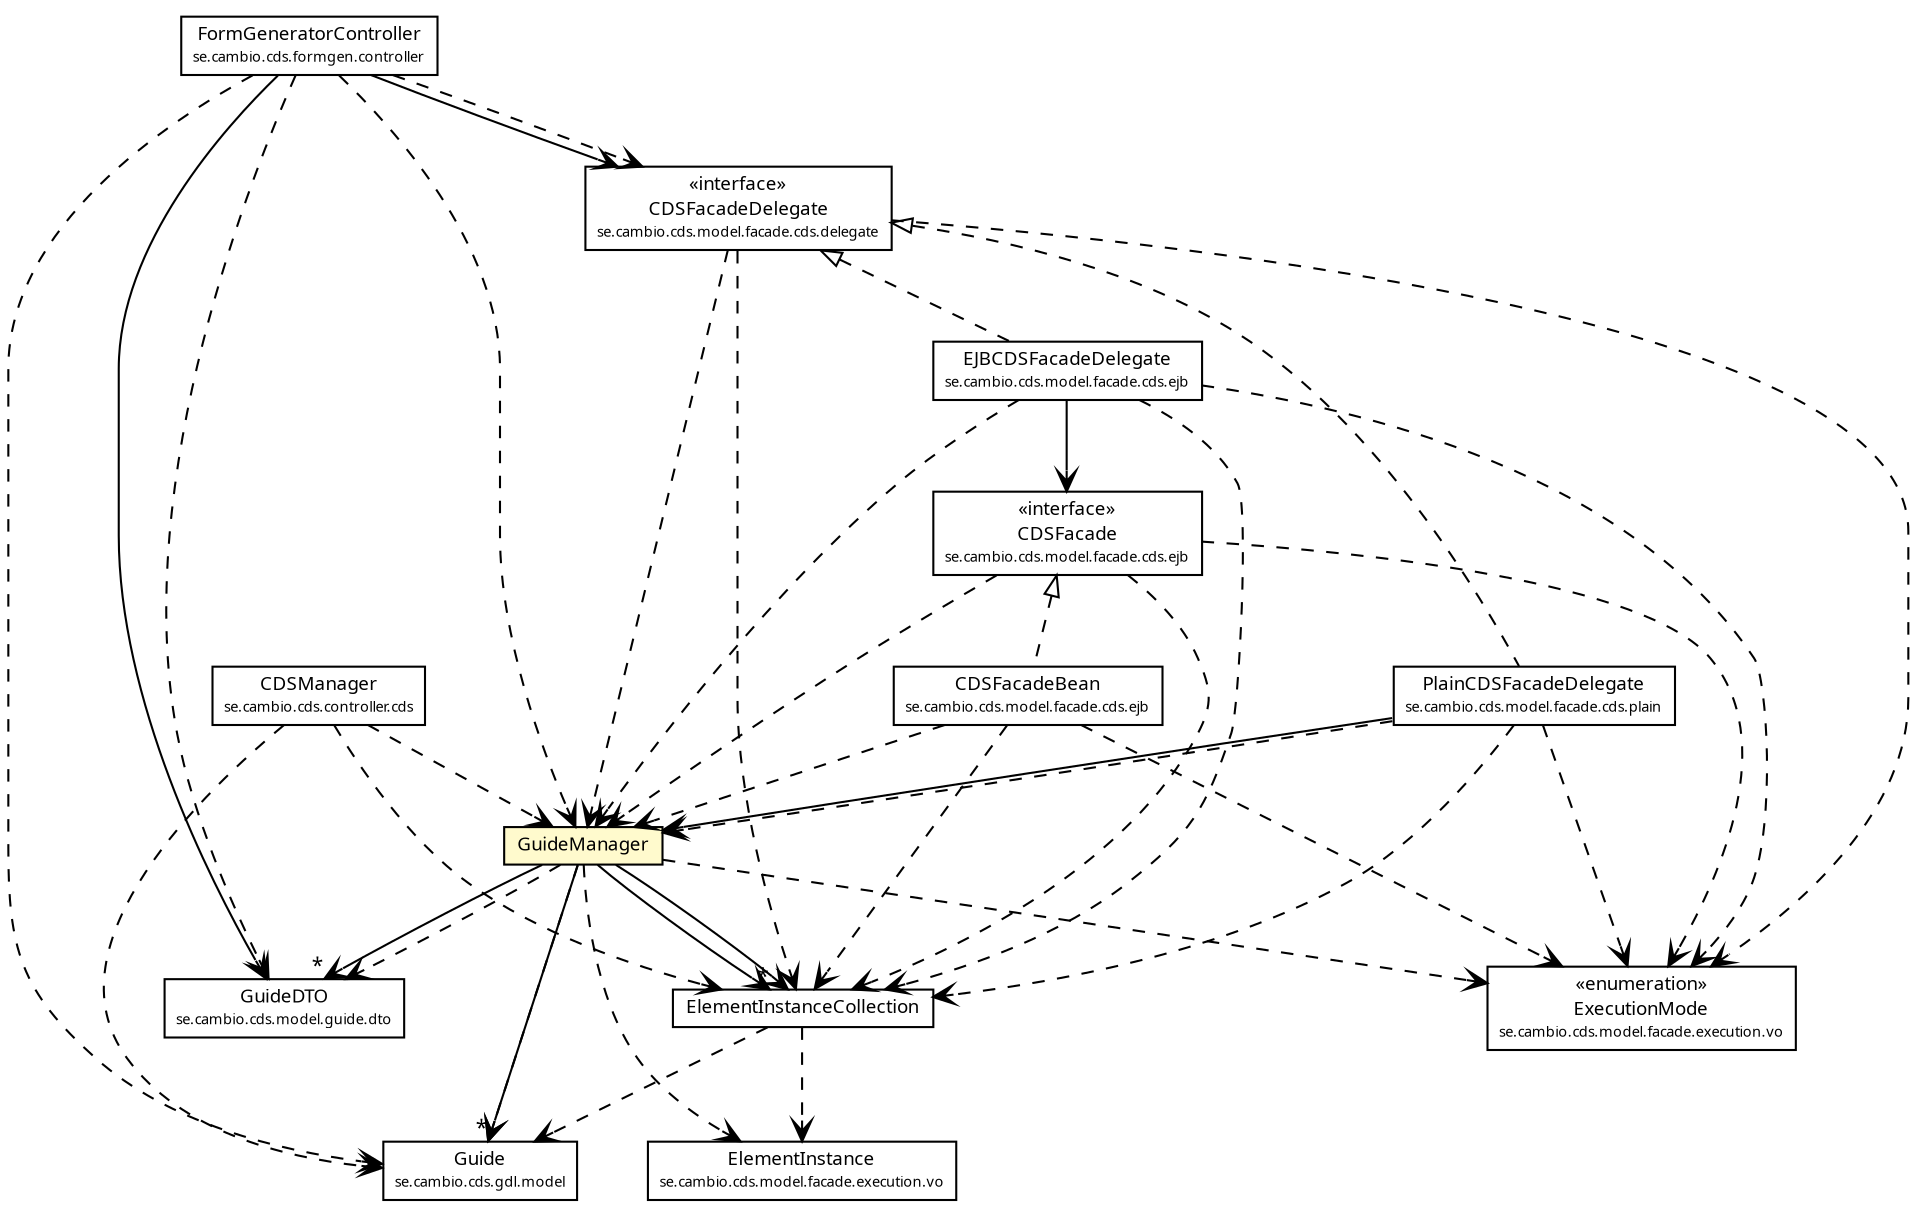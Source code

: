 #!/usr/local/bin/dot
#
# Class diagram 
# Generated by UMLGraph version R5_6 (http://www.umlgraph.org/)
#

digraph G {
	edge [fontname="Trebuchet MS",fontsize=10,labelfontname="Trebuchet MS",labelfontsize=10];
	node [fontname="Trebuchet MS",fontsize=10,shape=plaintext];
	nodesep=0.25;
	ranksep=0.5;
	// se.cambio.cds.model.guide.dto.GuideDTO
	c228167 [label=<<table title="se.cambio.cds.model.guide.dto.GuideDTO" border="0" cellborder="1" cellspacing="0" cellpadding="2" port="p" href="../../model/guide/dto/GuideDTO.html">
		<tr><td><table border="0" cellspacing="0" cellpadding="1">
<tr><td align="center" balign="center"><font face="Trebuchet MS"> GuideDTO </font></td></tr>
<tr><td align="center" balign="center"><font face="Trebuchet MS" point-size="7.0"> se.cambio.cds.model.guide.dto </font></td></tr>
		</table></td></tr>
		</table>>, URL="../../model/guide/dto/GuideDTO.html", fontname="Trebuchet MS", fontcolor="black", fontsize=9.0];
	// se.cambio.cds.gdl.model.Guide
	c228185 [label=<<table title="se.cambio.cds.gdl.model.Guide" border="0" cellborder="1" cellspacing="0" cellpadding="2" port="p" href="../../gdl/model/Guide.html">
		<tr><td><table border="0" cellspacing="0" cellpadding="1">
<tr><td align="center" balign="center"><font face="Trebuchet MS"> Guide </font></td></tr>
<tr><td align="center" balign="center"><font face="Trebuchet MS" point-size="7.0"> se.cambio.cds.gdl.model </font></td></tr>
		</table></td></tr>
		</table>>, URL="../../gdl/model/Guide.html", fontname="Trebuchet MS", fontcolor="black", fontsize=9.0];
	// se.cambio.cds.controller.cds.CDSManager
	c228305 [label=<<table title="se.cambio.cds.controller.cds.CDSManager" border="0" cellborder="1" cellspacing="0" cellpadding="2" port="p" href="../cds/CDSManager.html">
		<tr><td><table border="0" cellspacing="0" cellpadding="1">
<tr><td align="center" balign="center"><font face="Trebuchet MS"> CDSManager </font></td></tr>
<tr><td align="center" balign="center"><font face="Trebuchet MS" point-size="7.0"> se.cambio.cds.controller.cds </font></td></tr>
		</table></td></tr>
		</table>>, URL="../cds/CDSManager.html", fontname="Trebuchet MS", fontcolor="black", fontsize=9.0];
	// se.cambio.cds.controller.guide.GuideManager
	c228313 [label=<<table title="se.cambio.cds.controller.guide.GuideManager" border="0" cellborder="1" cellspacing="0" cellpadding="2" port="p" bgcolor="lemonChiffon" href="./GuideManager.html">
		<tr><td><table border="0" cellspacing="0" cellpadding="1">
<tr><td align="center" balign="center"><font face="Trebuchet MS"> GuideManager </font></td></tr>
		</table></td></tr>
		</table>>, URL="./GuideManager.html", fontname="Trebuchet MS", fontcolor="black", fontsize=9.0];
	// se.cambio.cds.controller.guide.ElementInstanceCollection
	c228318 [label=<<table title="se.cambio.cds.controller.guide.ElementInstanceCollection" border="0" cellborder="1" cellspacing="0" cellpadding="2" port="p" href="./ElementInstanceCollection.html">
		<tr><td><table border="0" cellspacing="0" cellpadding="1">
<tr><td align="center" balign="center"><font face="Trebuchet MS"> ElementInstanceCollection </font></td></tr>
		</table></td></tr>
		</table>>, URL="./ElementInstanceCollection.html", fontname="Trebuchet MS", fontcolor="black", fontsize=9.0];
	// se.cambio.cds.model.facade.cds.delegate.CDSFacadeDelegate
	c228341 [label=<<table title="se.cambio.cds.model.facade.cds.delegate.CDSFacadeDelegate" border="0" cellborder="1" cellspacing="0" cellpadding="2" port="p" href="../../model/facade/cds/delegate/CDSFacadeDelegate.html">
		<tr><td><table border="0" cellspacing="0" cellpadding="1">
<tr><td align="center" balign="center"> &#171;interface&#187; </td></tr>
<tr><td align="center" balign="center"><font face="Trebuchet MS"> CDSFacadeDelegate </font></td></tr>
<tr><td align="center" balign="center"><font face="Trebuchet MS" point-size="7.0"> se.cambio.cds.model.facade.cds.delegate </font></td></tr>
		</table></td></tr>
		</table>>, URL="../../model/facade/cds/delegate/CDSFacadeDelegate.html", fontname="Trebuchet MS", fontcolor="black", fontsize=9.0];
	// se.cambio.cds.model.facade.cds.ejb.EJBCDSFacadeDelegate
	c228342 [label=<<table title="se.cambio.cds.model.facade.cds.ejb.EJBCDSFacadeDelegate" border="0" cellborder="1" cellspacing="0" cellpadding="2" port="p" href="../../model/facade/cds/ejb/EJBCDSFacadeDelegate.html">
		<tr><td><table border="0" cellspacing="0" cellpadding="1">
<tr><td align="center" balign="center"><font face="Trebuchet MS"> EJBCDSFacadeDelegate </font></td></tr>
<tr><td align="center" balign="center"><font face="Trebuchet MS" point-size="7.0"> se.cambio.cds.model.facade.cds.ejb </font></td></tr>
		</table></td></tr>
		</table>>, URL="../../model/facade/cds/ejb/EJBCDSFacadeDelegate.html", fontname="Trebuchet MS", fontcolor="black", fontsize=9.0];
	// se.cambio.cds.model.facade.cds.ejb.CDSFacadeBean
	c228343 [label=<<table title="se.cambio.cds.model.facade.cds.ejb.CDSFacadeBean" border="0" cellborder="1" cellspacing="0" cellpadding="2" port="p" href="../../model/facade/cds/ejb/CDSFacadeBean.html">
		<tr><td><table border="0" cellspacing="0" cellpadding="1">
<tr><td align="center" balign="center"><font face="Trebuchet MS"> CDSFacadeBean </font></td></tr>
<tr><td align="center" balign="center"><font face="Trebuchet MS" point-size="7.0"> se.cambio.cds.model.facade.cds.ejb </font></td></tr>
		</table></td></tr>
		</table>>, URL="../../model/facade/cds/ejb/CDSFacadeBean.html", fontname="Trebuchet MS", fontcolor="black", fontsize=9.0];
	// se.cambio.cds.model.facade.cds.ejb.CDSFacade
	c228344 [label=<<table title="se.cambio.cds.model.facade.cds.ejb.CDSFacade" border="0" cellborder="1" cellspacing="0" cellpadding="2" port="p" href="../../model/facade/cds/ejb/CDSFacade.html">
		<tr><td><table border="0" cellspacing="0" cellpadding="1">
<tr><td align="center" balign="center"> &#171;interface&#187; </td></tr>
<tr><td align="center" balign="center"><font face="Trebuchet MS"> CDSFacade </font></td></tr>
<tr><td align="center" balign="center"><font face="Trebuchet MS" point-size="7.0"> se.cambio.cds.model.facade.cds.ejb </font></td></tr>
		</table></td></tr>
		</table>>, URL="../../model/facade/cds/ejb/CDSFacade.html", fontname="Trebuchet MS", fontcolor="black", fontsize=9.0];
	// se.cambio.cds.model.facade.cds.plain.PlainCDSFacadeDelegate
	c228345 [label=<<table title="se.cambio.cds.model.facade.cds.plain.PlainCDSFacadeDelegate" border="0" cellborder="1" cellspacing="0" cellpadding="2" port="p" href="../../model/facade/cds/plain/PlainCDSFacadeDelegate.html">
		<tr><td><table border="0" cellspacing="0" cellpadding="1">
<tr><td align="center" balign="center"><font face="Trebuchet MS"> PlainCDSFacadeDelegate </font></td></tr>
<tr><td align="center" balign="center"><font face="Trebuchet MS" point-size="7.0"> se.cambio.cds.model.facade.cds.plain </font></td></tr>
		</table></td></tr>
		</table>>, URL="../../model/facade/cds/plain/PlainCDSFacadeDelegate.html", fontname="Trebuchet MS", fontcolor="black", fontsize=9.0];
	// se.cambio.cds.model.facade.execution.vo.ExecutionMode
	c228362 [label=<<table title="se.cambio.cds.model.facade.execution.vo.ExecutionMode" border="0" cellborder="1" cellspacing="0" cellpadding="2" port="p" href="../../model/facade/execution/vo/ExecutionMode.html">
		<tr><td><table border="0" cellspacing="0" cellpadding="1">
<tr><td align="center" balign="center"> &#171;enumeration&#187; </td></tr>
<tr><td align="center" balign="center"><font face="Trebuchet MS"> ExecutionMode </font></td></tr>
<tr><td align="center" balign="center"><font face="Trebuchet MS" point-size="7.0"> se.cambio.cds.model.facade.execution.vo </font></td></tr>
		</table></td></tr>
		</table>>, URL="../../model/facade/execution/vo/ExecutionMode.html", fontname="Trebuchet MS", fontcolor="black", fontsize=9.0];
	// se.cambio.cds.model.facade.execution.vo.ElementInstance
	c228363 [label=<<table title="se.cambio.cds.model.facade.execution.vo.ElementInstance" border="0" cellborder="1" cellspacing="0" cellpadding="2" port="p" href="../../model/facade/execution/vo/ElementInstance.html">
		<tr><td><table border="0" cellspacing="0" cellpadding="1">
<tr><td align="center" balign="center"><font face="Trebuchet MS"> ElementInstance </font></td></tr>
<tr><td align="center" balign="center"><font face="Trebuchet MS" point-size="7.0"> se.cambio.cds.model.facade.execution.vo </font></td></tr>
		</table></td></tr>
		</table>>, URL="../../model/facade/execution/vo/ElementInstance.html", fontname="Trebuchet MS", fontcolor="black", fontsize=9.0];
	// se.cambio.cds.formgen.controller.FormGeneratorController
	c228523 [label=<<table title="se.cambio.cds.formgen.controller.FormGeneratorController" border="0" cellborder="1" cellspacing="0" cellpadding="2" port="p" href="../../formgen/controller/FormGeneratorController.html">
		<tr><td><table border="0" cellspacing="0" cellpadding="1">
<tr><td align="center" balign="center"><font face="Trebuchet MS"> FormGeneratorController </font></td></tr>
<tr><td align="center" balign="center"><font face="Trebuchet MS" point-size="7.0"> se.cambio.cds.formgen.controller </font></td></tr>
		</table></td></tr>
		</table>>, URL="../../formgen/controller/FormGeneratorController.html", fontname="Trebuchet MS", fontcolor="black", fontsize=9.0];
	//se.cambio.cds.model.facade.cds.ejb.EJBCDSFacadeDelegate implements se.cambio.cds.model.facade.cds.delegate.CDSFacadeDelegate
	c228341:p -> c228342:p [dir=back,arrowtail=empty,style=dashed];
	//se.cambio.cds.model.facade.cds.ejb.CDSFacadeBean implements se.cambio.cds.model.facade.cds.ejb.CDSFacade
	c228344:p -> c228343:p [dir=back,arrowtail=empty,style=dashed];
	//se.cambio.cds.model.facade.cds.plain.PlainCDSFacadeDelegate implements se.cambio.cds.model.facade.cds.delegate.CDSFacadeDelegate
	c228341:p -> c228345:p [dir=back,arrowtail=empty,style=dashed];
	// se.cambio.cds.controller.guide.GuideManager NAVASSOC se.cambio.cds.model.guide.dto.GuideDTO
	c228313:p -> c228167:p [taillabel="", label="", headlabel="*", fontname="Trebuchet MS", fontcolor="black", fontsize=10.0, color="black", arrowhead=open];
	// se.cambio.cds.controller.guide.GuideManager NAVASSOC se.cambio.cds.gdl.model.Guide
	c228313:p -> c228185:p [taillabel="", label="", headlabel="*", fontname="Trebuchet MS", fontcolor="black", fontsize=10.0, color="black", arrowhead=open];
	// se.cambio.cds.controller.guide.GuideManager NAVASSOC se.cambio.cds.controller.guide.ElementInstanceCollection
	c228313:p -> c228318:p [taillabel="", label="", headlabel="*", fontname="Trebuchet MS", fontcolor="black", fontsize=10.0, color="black", arrowhead=open];
	// se.cambio.cds.controller.guide.GuideManager NAVASSOC se.cambio.cds.controller.guide.ElementInstanceCollection
	c228313:p -> c228318:p [taillabel="", label="", headlabel="", fontname="Trebuchet MS", fontcolor="black", fontsize=10.0, color="black", arrowhead=open];
	// se.cambio.cds.model.facade.cds.ejb.EJBCDSFacadeDelegate NAVASSOC se.cambio.cds.model.facade.cds.ejb.CDSFacade
	c228342:p -> c228344:p [taillabel="", label="", headlabel="", fontname="Trebuchet MS", fontcolor="black", fontsize=10.0, color="black", arrowhead=open];
	// se.cambio.cds.model.facade.cds.plain.PlainCDSFacadeDelegate NAVASSOC se.cambio.cds.controller.guide.GuideManager
	c228345:p -> c228313:p [taillabel="", label="", headlabel="", fontname="Trebuchet MS", fontcolor="black", fontsize=10.0, color="black", arrowhead=open];
	// se.cambio.cds.formgen.controller.FormGeneratorController NAVASSOC se.cambio.cds.model.guide.dto.GuideDTO
	c228523:p -> c228167:p [taillabel="", label="", headlabel="", fontname="Trebuchet MS", fontcolor="black", fontsize=10.0, color="black", arrowhead=open];
	// se.cambio.cds.formgen.controller.FormGeneratorController NAVASSOC se.cambio.cds.model.facade.cds.delegate.CDSFacadeDelegate
	c228523:p -> c228341:p [taillabel="", label="", headlabel="", fontname="Trebuchet MS", fontcolor="black", fontsize=10.0, color="black", arrowhead=open];
	// se.cambio.cds.controller.cds.CDSManager DEPEND se.cambio.cds.controller.guide.ElementInstanceCollection
	c228305:p -> c228318:p [taillabel="", label="", headlabel="", fontname="Trebuchet MS", fontcolor="black", fontsize=10.0, color="black", arrowhead=open, style=dashed];
	// se.cambio.cds.controller.cds.CDSManager DEPEND se.cambio.cds.gdl.model.Guide
	c228305:p -> c228185:p [taillabel="", label="", headlabel="", fontname="Trebuchet MS", fontcolor="black", fontsize=10.0, color="black", arrowhead=open, style=dashed];
	// se.cambio.cds.controller.cds.CDSManager DEPEND se.cambio.cds.controller.guide.GuideManager
	c228305:p -> c228313:p [taillabel="", label="", headlabel="", fontname="Trebuchet MS", fontcolor="black", fontsize=10.0, color="black", arrowhead=open, style=dashed];
	// se.cambio.cds.controller.guide.GuideManager DEPEND se.cambio.cds.model.facade.execution.vo.ElementInstance
	c228313:p -> c228363:p [taillabel="", label="", headlabel="", fontname="Trebuchet MS", fontcolor="black", fontsize=10.0, color="black", arrowhead=open, style=dashed];
	// se.cambio.cds.controller.guide.GuideManager DEPEND se.cambio.cds.model.guide.dto.GuideDTO
	c228313:p -> c228167:p [taillabel="", label="", headlabel="", fontname="Trebuchet MS", fontcolor="black", fontsize=10.0, color="black", arrowhead=open, style=dashed];
	// se.cambio.cds.controller.guide.GuideManager DEPEND se.cambio.cds.gdl.model.Guide
	c228313:p -> c228185:p [taillabel="", label="", headlabel="", fontname="Trebuchet MS", fontcolor="black", fontsize=10.0, color="black", arrowhead=open, style=dashed];
	// se.cambio.cds.controller.guide.GuideManager DEPEND se.cambio.cds.model.facade.execution.vo.ExecutionMode
	c228313:p -> c228362:p [taillabel="", label="", headlabel="", fontname="Trebuchet MS", fontcolor="black", fontsize=10.0, color="black", arrowhead=open, style=dashed];
	// se.cambio.cds.controller.guide.ElementInstanceCollection DEPEND se.cambio.cds.gdl.model.Guide
	c228318:p -> c228185:p [taillabel="", label="", headlabel="", fontname="Trebuchet MS", fontcolor="black", fontsize=10.0, color="black", arrowhead=open, style=dashed];
	// se.cambio.cds.controller.guide.ElementInstanceCollection DEPEND se.cambio.cds.model.facade.execution.vo.ElementInstance
	c228318:p -> c228363:p [taillabel="", label="", headlabel="", fontname="Trebuchet MS", fontcolor="black", fontsize=10.0, color="black", arrowhead=open, style=dashed];
	// se.cambio.cds.model.facade.cds.delegate.CDSFacadeDelegate DEPEND se.cambio.cds.controller.guide.ElementInstanceCollection
	c228341:p -> c228318:p [taillabel="", label="", headlabel="", fontname="Trebuchet MS", fontcolor="black", fontsize=10.0, color="black", arrowhead=open, style=dashed];
	// se.cambio.cds.model.facade.cds.delegate.CDSFacadeDelegate DEPEND se.cambio.cds.controller.guide.GuideManager
	c228341:p -> c228313:p [taillabel="", label="", headlabel="", fontname="Trebuchet MS", fontcolor="black", fontsize=10.0, color="black", arrowhead=open, style=dashed];
	// se.cambio.cds.model.facade.cds.delegate.CDSFacadeDelegate DEPEND se.cambio.cds.model.facade.execution.vo.ExecutionMode
	c228341:p -> c228362:p [taillabel="", label="", headlabel="", fontname="Trebuchet MS", fontcolor="black", fontsize=10.0, color="black", arrowhead=open, style=dashed];
	// se.cambio.cds.model.facade.cds.ejb.EJBCDSFacadeDelegate DEPEND se.cambio.cds.controller.guide.ElementInstanceCollection
	c228342:p -> c228318:p [taillabel="", label="", headlabel="", fontname="Trebuchet MS", fontcolor="black", fontsize=10.0, color="black", arrowhead=open, style=dashed];
	// se.cambio.cds.model.facade.cds.ejb.EJBCDSFacadeDelegate DEPEND se.cambio.cds.controller.guide.GuideManager
	c228342:p -> c228313:p [taillabel="", label="", headlabel="", fontname="Trebuchet MS", fontcolor="black", fontsize=10.0, color="black", arrowhead=open, style=dashed];
	// se.cambio.cds.model.facade.cds.ejb.EJBCDSFacadeDelegate DEPEND se.cambio.cds.model.facade.execution.vo.ExecutionMode
	c228342:p -> c228362:p [taillabel="", label="", headlabel="", fontname="Trebuchet MS", fontcolor="black", fontsize=10.0, color="black", arrowhead=open, style=dashed];
	// se.cambio.cds.model.facade.cds.ejb.CDSFacadeBean DEPEND se.cambio.cds.controller.guide.ElementInstanceCollection
	c228343:p -> c228318:p [taillabel="", label="", headlabel="", fontname="Trebuchet MS", fontcolor="black", fontsize=10.0, color="black", arrowhead=open, style=dashed];
	// se.cambio.cds.model.facade.cds.ejb.CDSFacadeBean DEPEND se.cambio.cds.controller.guide.GuideManager
	c228343:p -> c228313:p [taillabel="", label="", headlabel="", fontname="Trebuchet MS", fontcolor="black", fontsize=10.0, color="black", arrowhead=open, style=dashed];
	// se.cambio.cds.model.facade.cds.ejb.CDSFacadeBean DEPEND se.cambio.cds.model.facade.execution.vo.ExecutionMode
	c228343:p -> c228362:p [taillabel="", label="", headlabel="", fontname="Trebuchet MS", fontcolor="black", fontsize=10.0, color="black", arrowhead=open, style=dashed];
	// se.cambio.cds.model.facade.cds.ejb.CDSFacade DEPEND se.cambio.cds.controller.guide.ElementInstanceCollection
	c228344:p -> c228318:p [taillabel="", label="", headlabel="", fontname="Trebuchet MS", fontcolor="black", fontsize=10.0, color="black", arrowhead=open, style=dashed];
	// se.cambio.cds.model.facade.cds.ejb.CDSFacade DEPEND se.cambio.cds.controller.guide.GuideManager
	c228344:p -> c228313:p [taillabel="", label="", headlabel="", fontname="Trebuchet MS", fontcolor="black", fontsize=10.0, color="black", arrowhead=open, style=dashed];
	// se.cambio.cds.model.facade.cds.ejb.CDSFacade DEPEND se.cambio.cds.model.facade.execution.vo.ExecutionMode
	c228344:p -> c228362:p [taillabel="", label="", headlabel="", fontname="Trebuchet MS", fontcolor="black", fontsize=10.0, color="black", arrowhead=open, style=dashed];
	// se.cambio.cds.model.facade.cds.plain.PlainCDSFacadeDelegate DEPEND se.cambio.cds.controller.guide.ElementInstanceCollection
	c228345:p -> c228318:p [taillabel="", label="", headlabel="", fontname="Trebuchet MS", fontcolor="black", fontsize=10.0, color="black", arrowhead=open, style=dashed];
	// se.cambio.cds.model.facade.cds.plain.PlainCDSFacadeDelegate DEPEND se.cambio.cds.controller.guide.GuideManager
	c228345:p -> c228313:p [taillabel="", label="", headlabel="", fontname="Trebuchet MS", fontcolor="black", fontsize=10.0, color="black", arrowhead=open, style=dashed];
	// se.cambio.cds.model.facade.cds.plain.PlainCDSFacadeDelegate DEPEND se.cambio.cds.model.facade.execution.vo.ExecutionMode
	c228345:p -> c228362:p [taillabel="", label="", headlabel="", fontname="Trebuchet MS", fontcolor="black", fontsize=10.0, color="black", arrowhead=open, style=dashed];
	// se.cambio.cds.formgen.controller.FormGeneratorController DEPEND se.cambio.cds.model.facade.cds.delegate.CDSFacadeDelegate
	c228523:p -> c228341:p [taillabel="", label="", headlabel="", fontname="Trebuchet MS", fontcolor="black", fontsize=10.0, color="black", arrowhead=open, style=dashed];
	// se.cambio.cds.formgen.controller.FormGeneratorController DEPEND se.cambio.cds.controller.guide.GuideManager
	c228523:p -> c228313:p [taillabel="", label="", headlabel="", fontname="Trebuchet MS", fontcolor="black", fontsize=10.0, color="black", arrowhead=open, style=dashed];
	// se.cambio.cds.formgen.controller.FormGeneratorController DEPEND se.cambio.cds.model.guide.dto.GuideDTO
	c228523:p -> c228167:p [taillabel="", label="", headlabel="", fontname="Trebuchet MS", fontcolor="black", fontsize=10.0, color="black", arrowhead=open, style=dashed];
	// se.cambio.cds.formgen.controller.FormGeneratorController DEPEND se.cambio.cds.gdl.model.Guide
	c228523:p -> c228185:p [taillabel="", label="", headlabel="", fontname="Trebuchet MS", fontcolor="black", fontsize=10.0, color="black", arrowhead=open, style=dashed];
}

